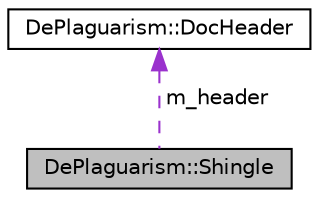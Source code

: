 digraph "DePlaguarism::Shingle"
{
  edge [fontname="Helvetica",fontsize="10",labelfontname="Helvetica",labelfontsize="10"];
  node [fontname="Helvetica",fontsize="10",shape=record];
  Node1 [label="DePlaguarism::Shingle",height=0.2,width=0.4,color="black", fillcolor="grey75", style="filled" fontcolor="black"];
  Node2 -> Node1 [dir="back",color="darkorchid3",fontsize="10",style="dashed",label=" m_header" ,fontname="Helvetica"];
  Node2 [label="DePlaguarism::DocHeader",height=0.2,width=0.4,color="black", fillcolor="white", style="filled",URL="$struct_de_plaguarism_1_1_doc_header.html",tooltip="Contains lengths of t__text object strings and numeric values used with t__text. "];
}
